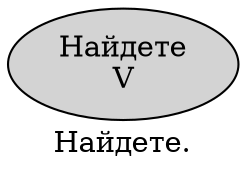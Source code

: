 digraph SENTENCE_107 {
	graph [label="Найдете."]
	node [style=filled]
		0 [label="Найдете
V" color="" fillcolor=lightgray penwidth=1 shape=ellipse]
}